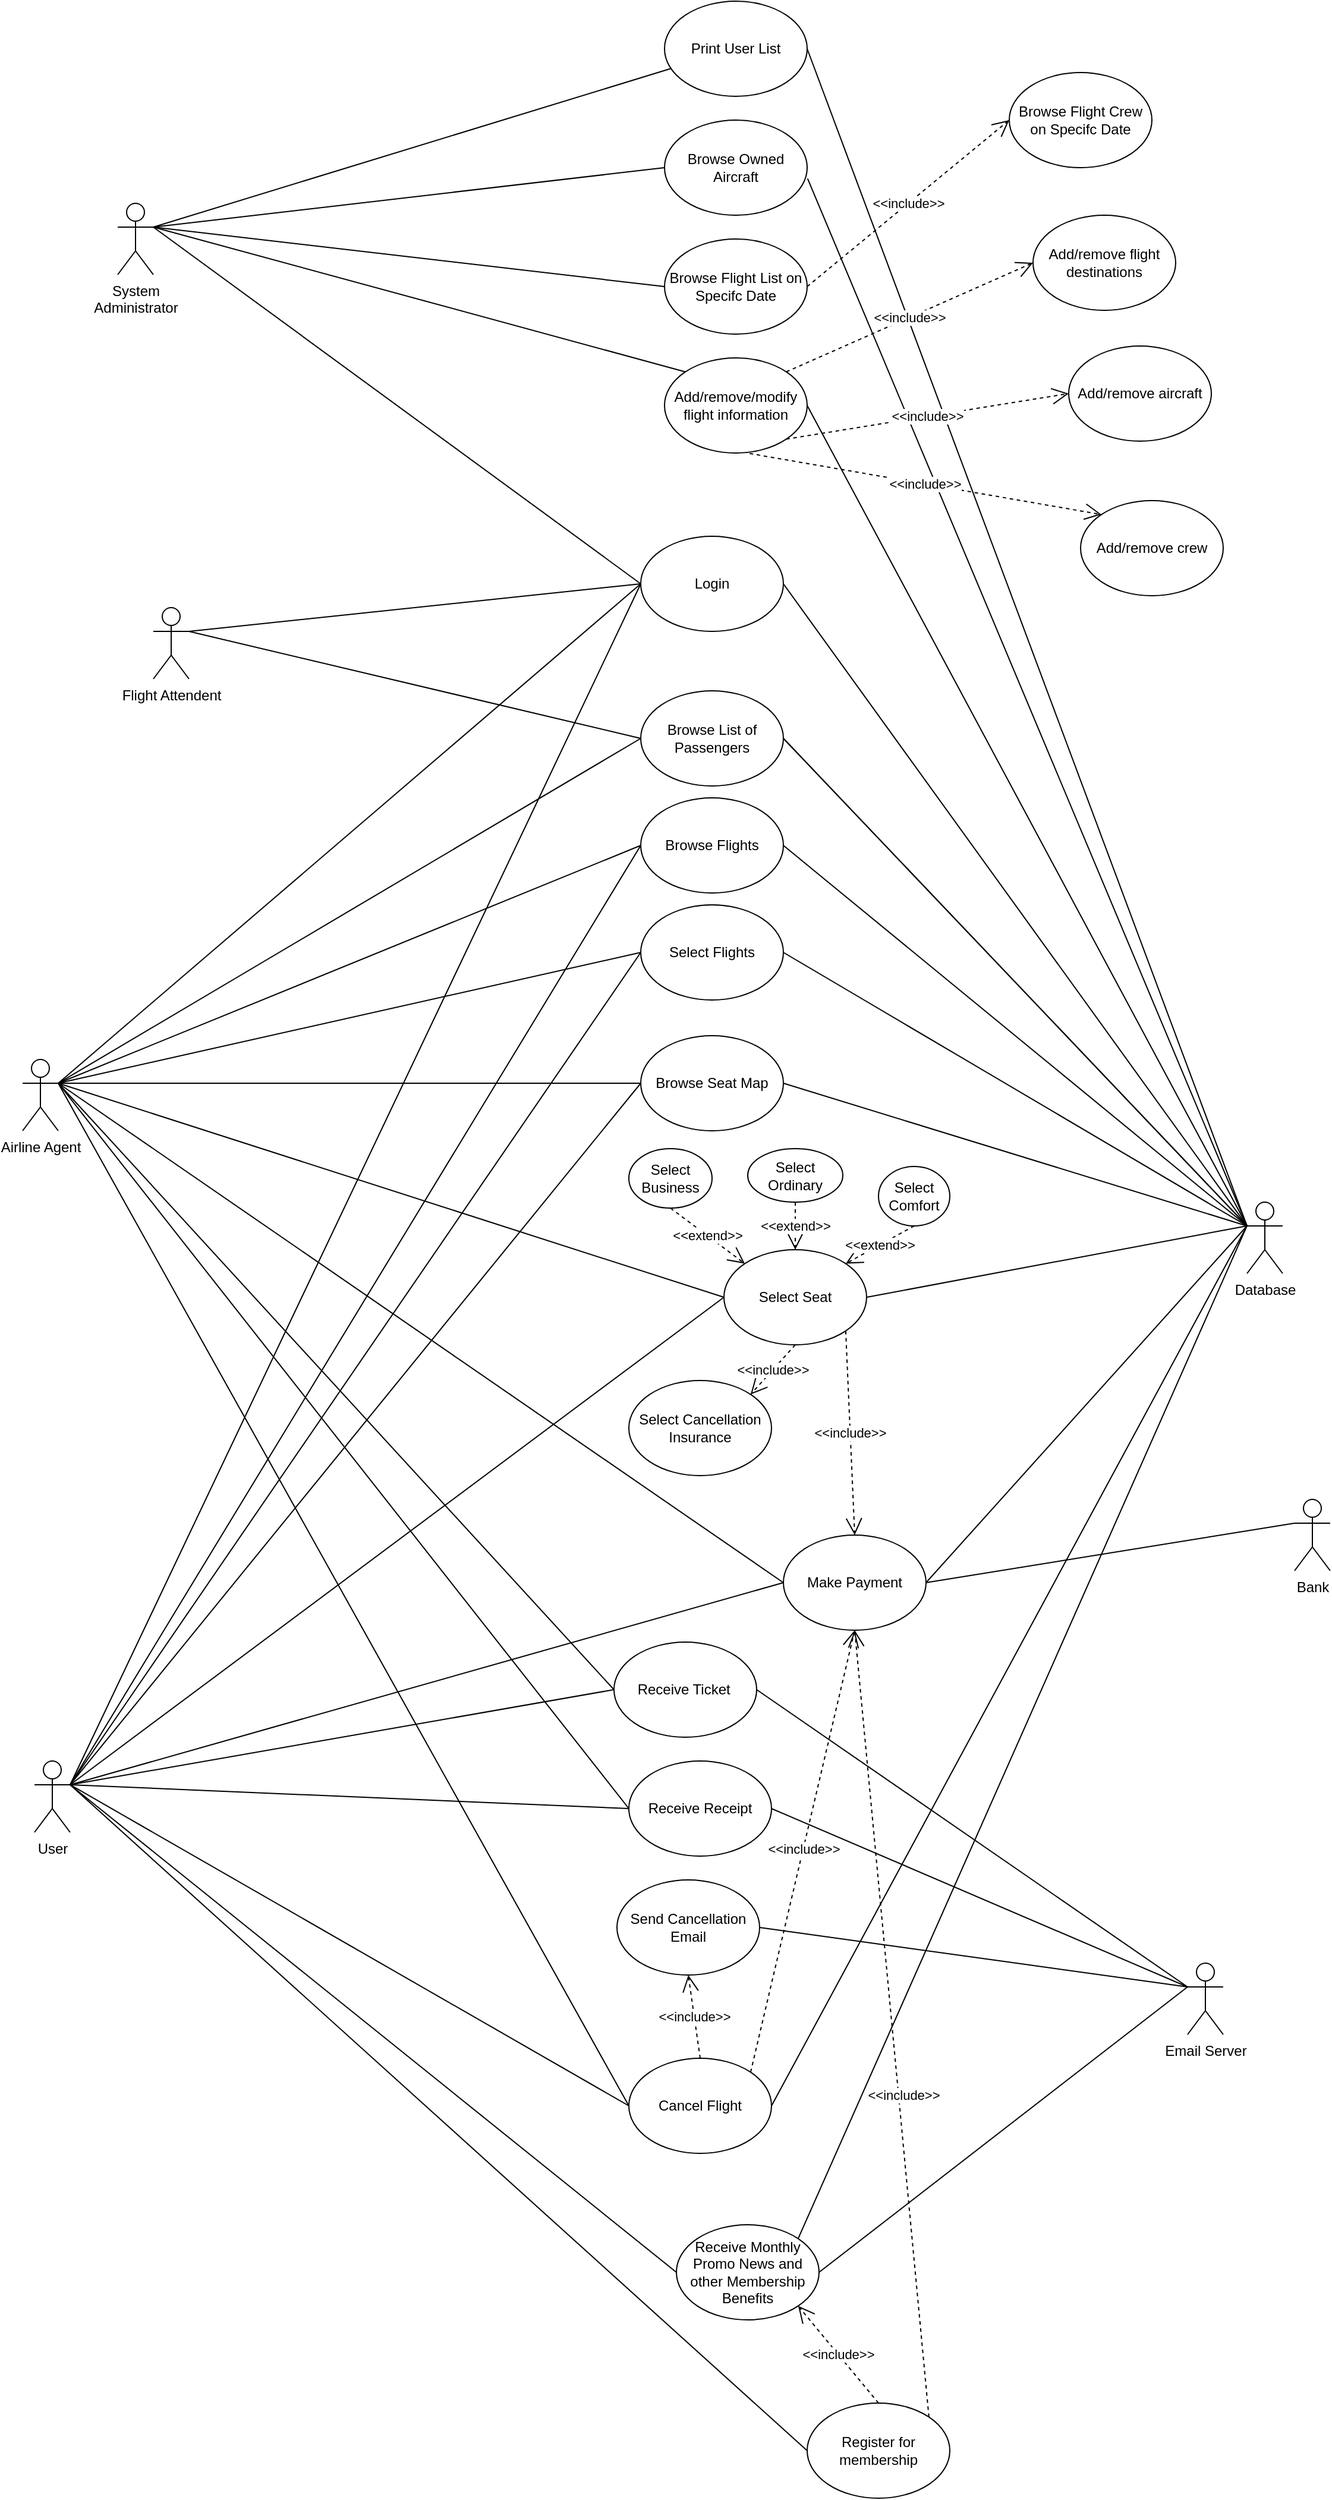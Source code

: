 <mxfile version="22.1.2" type="device">
  <diagram name="Page-1" id="qdFyxSqgyczc50ukwJnV">
    <mxGraphModel dx="4130" dy="4377" grid="1" gridSize="10" guides="1" tooltips="1" connect="1" arrows="1" fold="1" page="1" pageScale="1" pageWidth="850" pageHeight="1100" math="0" shadow="0">
      <root>
        <mxCell id="0" />
        <mxCell id="1" parent="0" />
        <mxCell id="Oktcj9MqUROiAOQRCkaV-20" style="edgeStyle=none;shape=connector;rounded=0;orthogonalLoop=1;jettySize=auto;html=1;exitX=1;exitY=0.333;exitDx=0;exitDy=0;exitPerimeter=0;entryX=0;entryY=0.5;entryDx=0;entryDy=0;labelBackgroundColor=default;strokeColor=default;align=center;verticalAlign=middle;fontFamily=Helvetica;fontSize=11;fontColor=default;endArrow=none;endFill=0;" parent="1" source="k9qatuvnpu8ZYcSoqn7l-3" target="k9qatuvnpu8ZYcSoqn7l-24" edge="1">
          <mxGeometry relative="1" as="geometry" />
        </mxCell>
        <mxCell id="Oktcj9MqUROiAOQRCkaV-23" style="edgeStyle=none;shape=connector;rounded=0;orthogonalLoop=1;jettySize=auto;html=1;exitX=1;exitY=0.333;exitDx=0;exitDy=0;exitPerimeter=0;entryX=0;entryY=0.5;entryDx=0;entryDy=0;labelBackgroundColor=default;strokeColor=default;align=center;verticalAlign=middle;fontFamily=Helvetica;fontSize=11;fontColor=default;endArrow=none;endFill=0;" parent="1" source="k9qatuvnpu8ZYcSoqn7l-3" target="k9qatuvnpu8ZYcSoqn7l-47" edge="1">
          <mxGeometry relative="1" as="geometry" />
        </mxCell>
        <mxCell id="k9qatuvnpu8ZYcSoqn7l-3" value="User" style="shape=umlActor;verticalLabelPosition=bottom;verticalAlign=top;html=1;outlineConnect=0;" parent="1" vertex="1">
          <mxGeometry x="-400" y="300" width="30" height="60" as="geometry" />
        </mxCell>
        <mxCell id="k9qatuvnpu8ZYcSoqn7l-5" value="Receive Monthly Promo News and other Membership Benefits" style="ellipse;whiteSpace=wrap;html=1;" parent="1" vertex="1">
          <mxGeometry x="140" y="690" width="120" height="80" as="geometry" />
        </mxCell>
        <mxCell id="k9qatuvnpu8ZYcSoqn7l-8" value="" style="endArrow=none;html=1;rounded=0;exitX=1;exitY=0.333;exitDx=0;exitDy=0;exitPerimeter=0;entryX=0;entryY=0.5;entryDx=0;entryDy=0;" parent="1" source="k9qatuvnpu8ZYcSoqn7l-3" target="k9qatuvnpu8ZYcSoqn7l-5" edge="1">
          <mxGeometry width="50" height="50" relative="1" as="geometry">
            <mxPoint x="290" y="620" as="sourcePoint" />
            <mxPoint x="340" y="570" as="targetPoint" />
          </mxGeometry>
        </mxCell>
        <mxCell id="k9qatuvnpu8ZYcSoqn7l-10" value="Database" style="shape=umlActor;verticalLabelPosition=bottom;verticalAlign=top;html=1;outlineConnect=0;" parent="1" vertex="1">
          <mxGeometry x="620" y="-170" width="30" height="60" as="geometry" />
        </mxCell>
        <mxCell id="k9qatuvnpu8ZYcSoqn7l-11" value="" style="endArrow=none;html=1;rounded=0;exitX=1;exitY=0;exitDx=0;exitDy=0;entryX=0;entryY=0.333;entryDx=0;entryDy=0;entryPerimeter=0;" parent="1" source="k9qatuvnpu8ZYcSoqn7l-5" target="k9qatuvnpu8ZYcSoqn7l-10" edge="1">
          <mxGeometry width="50" height="50" relative="1" as="geometry">
            <mxPoint x="290" y="620" as="sourcePoint" />
            <mxPoint x="340" y="570" as="targetPoint" />
          </mxGeometry>
        </mxCell>
        <mxCell id="k9qatuvnpu8ZYcSoqn7l-15" value="Login" style="ellipse;whiteSpace=wrap;html=1;" parent="1" vertex="1">
          <mxGeometry x="110" y="-730" width="120" height="80" as="geometry" />
        </mxCell>
        <mxCell id="k9qatuvnpu8ZYcSoqn7l-16" value="" style="endArrow=none;html=1;rounded=0;exitX=1;exitY=0.333;exitDx=0;exitDy=0;exitPerimeter=0;entryX=0;entryY=0.5;entryDx=0;entryDy=0;" parent="1" source="k9qatuvnpu8ZYcSoqn7l-3" target="k9qatuvnpu8ZYcSoqn7l-15" edge="1">
          <mxGeometry width="50" height="50" relative="1" as="geometry">
            <mxPoint x="290" y="620" as="sourcePoint" />
            <mxPoint x="340" y="570" as="targetPoint" />
          </mxGeometry>
        </mxCell>
        <mxCell id="k9qatuvnpu8ZYcSoqn7l-17" value="" style="endArrow=none;html=1;rounded=0;exitX=1;exitY=0.5;exitDx=0;exitDy=0;entryX=0;entryY=0.333;entryDx=0;entryDy=0;entryPerimeter=0;" parent="1" source="k9qatuvnpu8ZYcSoqn7l-15" target="k9qatuvnpu8ZYcSoqn7l-10" edge="1">
          <mxGeometry width="50" height="50" relative="1" as="geometry">
            <mxPoint x="290" y="620" as="sourcePoint" />
            <mxPoint x="340" y="570" as="targetPoint" />
          </mxGeometry>
        </mxCell>
        <mxCell id="k9qatuvnpu8ZYcSoqn7l-20" value="System&lt;br&gt;Administrator" style="shape=umlActor;verticalLabelPosition=bottom;verticalAlign=top;html=1;outlineConnect=0;" parent="1" vertex="1">
          <mxGeometry x="-330" y="-1010" width="30" height="60" as="geometry" />
        </mxCell>
        <mxCell id="k9qatuvnpu8ZYcSoqn7l-22" value="Select Flights" style="ellipse;whiteSpace=wrap;html=1;" parent="1" vertex="1">
          <mxGeometry x="110" y="-420" width="120" height="80" as="geometry" />
        </mxCell>
        <mxCell id="k9qatuvnpu8ZYcSoqn7l-24" value="Select Seat" style="ellipse;whiteSpace=wrap;html=1;" parent="1" vertex="1">
          <mxGeometry x="180" y="-130" width="120" height="80" as="geometry" />
        </mxCell>
        <mxCell id="k9qatuvnpu8ZYcSoqn7l-25" value="Make Payment" style="ellipse;whiteSpace=wrap;html=1;" parent="1" vertex="1">
          <mxGeometry x="230" y="110" width="120" height="80" as="geometry" />
        </mxCell>
        <mxCell id="k9qatuvnpu8ZYcSoqn7l-26" value="Cancel Flight" style="ellipse;whiteSpace=wrap;html=1;" parent="1" vertex="1">
          <mxGeometry x="100" y="550" width="120" height="80" as="geometry" />
        </mxCell>
        <mxCell id="k9qatuvnpu8ZYcSoqn7l-28" value="Send Cancellation Email" style="ellipse;whiteSpace=wrap;html=1;" parent="1" vertex="1">
          <mxGeometry x="90" y="400" width="120" height="80" as="geometry" />
        </mxCell>
        <mxCell id="k9qatuvnpu8ZYcSoqn7l-32" value="Browse Seat Map" style="ellipse;whiteSpace=wrap;html=1;" parent="1" vertex="1">
          <mxGeometry x="110" y="-310" width="120" height="80" as="geometry" />
        </mxCell>
        <mxCell id="k9qatuvnpu8ZYcSoqn7l-33" value="Browse Flights" style="ellipse;whiteSpace=wrap;html=1;" parent="1" vertex="1">
          <mxGeometry x="110" y="-510" width="120" height="80" as="geometry" />
        </mxCell>
        <mxCell id="k9qatuvnpu8ZYcSoqn7l-37" value="Add/remove crew" style="ellipse;whiteSpace=wrap;html=1;" parent="1" vertex="1">
          <mxGeometry x="480" y="-760" width="120" height="80" as="geometry" />
        </mxCell>
        <mxCell id="k9qatuvnpu8ZYcSoqn7l-38" value="Add/remove aircraft" style="ellipse;whiteSpace=wrap;html=1;" parent="1" vertex="1">
          <mxGeometry x="470" y="-890" width="120" height="80" as="geometry" />
        </mxCell>
        <mxCell id="k9qatuvnpu8ZYcSoqn7l-39" value="Add/remove flight destinations" style="ellipse;whiteSpace=wrap;html=1;" parent="1" vertex="1">
          <mxGeometry x="440" y="-1000" width="120" height="80" as="geometry" />
        </mxCell>
        <mxCell id="Oktcj9MqUROiAOQRCkaV-9" style="edgeStyle=none;shape=connector;rounded=0;orthogonalLoop=1;jettySize=auto;html=1;exitX=0;exitY=0;exitDx=0;exitDy=0;labelBackgroundColor=default;strokeColor=default;align=center;verticalAlign=middle;fontFamily=Helvetica;fontSize=11;fontColor=default;endArrow=none;endFill=0;entryX=1;entryY=0.333;entryDx=0;entryDy=0;entryPerimeter=0;" parent="1" source="k9qatuvnpu8ZYcSoqn7l-40" target="k9qatuvnpu8ZYcSoqn7l-20" edge="1">
          <mxGeometry relative="1" as="geometry">
            <mxPoint x="-90.0" y="-1030" as="targetPoint" />
          </mxGeometry>
        </mxCell>
        <mxCell id="k9qatuvnpu8ZYcSoqn7l-40" value="Add/remove/modify flight information" style="ellipse;whiteSpace=wrap;html=1;" parent="1" vertex="1">
          <mxGeometry x="130" y="-880" width="120" height="80" as="geometry" />
        </mxCell>
        <mxCell id="k9qatuvnpu8ZYcSoqn7l-41" value="Print User List" style="ellipse;whiteSpace=wrap;html=1;" parent="1" vertex="1">
          <mxGeometry x="130" y="-1180" width="120" height="80" as="geometry" />
        </mxCell>
        <mxCell id="k9qatuvnpu8ZYcSoqn7l-42" value="Browse List of Passengers" style="ellipse;whiteSpace=wrap;html=1;" parent="1" vertex="1">
          <mxGeometry x="110" y="-600" width="120" height="80" as="geometry" />
        </mxCell>
        <mxCell id="k9qatuvnpu8ZYcSoqn7l-43" value="" style="endArrow=none;html=1;rounded=0;entryX=1;entryY=0.333;entryDx=0;entryDy=0;entryPerimeter=0;exitX=0;exitY=0.5;exitDx=0;exitDy=0;" parent="1" source="k9qatuvnpu8ZYcSoqn7l-26" target="k9qatuvnpu8ZYcSoqn7l-3" edge="1">
          <mxGeometry width="50" height="50" relative="1" as="geometry">
            <mxPoint x="-50" y="400" as="sourcePoint" />
            <mxPoint x="-90" y="270" as="targetPoint" />
          </mxGeometry>
        </mxCell>
        <mxCell id="k9qatuvnpu8ZYcSoqn7l-44" value="" style="endArrow=none;html=1;rounded=0;exitX=1;exitY=0.5;exitDx=0;exitDy=0;entryX=0;entryY=0.333;entryDx=0;entryDy=0;entryPerimeter=0;" parent="1" source="k9qatuvnpu8ZYcSoqn7l-26" target="k9qatuvnpu8ZYcSoqn7l-10" edge="1">
          <mxGeometry width="50" height="50" relative="1" as="geometry">
            <mxPoint x="370" y="520" as="sourcePoint" />
            <mxPoint x="420" y="470" as="targetPoint" />
          </mxGeometry>
        </mxCell>
        <mxCell id="k9qatuvnpu8ZYcSoqn7l-45" value="Select Cancellation Insurance" style="ellipse;whiteSpace=wrap;html=1;" parent="1" vertex="1">
          <mxGeometry x="100" y="-20" width="120" height="80" as="geometry" />
        </mxCell>
        <mxCell id="k9qatuvnpu8ZYcSoqn7l-47" value="Receive Ticket&amp;nbsp;" style="ellipse;whiteSpace=wrap;html=1;" parent="1" vertex="1">
          <mxGeometry x="87.5" y="200" width="120" height="80" as="geometry" />
        </mxCell>
        <mxCell id="k9qatuvnpu8ZYcSoqn7l-48" value="Receive Receipt" style="ellipse;whiteSpace=wrap;html=1;" parent="1" vertex="1">
          <mxGeometry x="100" y="300" width="120" height="80" as="geometry" />
        </mxCell>
        <mxCell id="k9qatuvnpu8ZYcSoqn7l-49" value="" style="endArrow=none;html=1;rounded=0;exitX=1;exitY=0.333;exitDx=0;exitDy=0;exitPerimeter=0;entryX=0;entryY=0.5;entryDx=0;entryDy=0;" parent="1" source="k9qatuvnpu8ZYcSoqn7l-3" target="k9qatuvnpu8ZYcSoqn7l-33" edge="1">
          <mxGeometry width="50" height="50" relative="1" as="geometry">
            <mxPoint x="370" y="140" as="sourcePoint" />
            <mxPoint x="420" y="90" as="targetPoint" />
          </mxGeometry>
        </mxCell>
        <mxCell id="k9qatuvnpu8ZYcSoqn7l-50" value="" style="endArrow=none;html=1;rounded=0;exitX=1;exitY=0.333;exitDx=0;exitDy=0;exitPerimeter=0;entryX=0;entryY=0.5;entryDx=0;entryDy=0;" parent="1" source="k9qatuvnpu8ZYcSoqn7l-3" target="k9qatuvnpu8ZYcSoqn7l-22" edge="1">
          <mxGeometry width="50" height="50" relative="1" as="geometry">
            <mxPoint x="370" y="240" as="sourcePoint" />
            <mxPoint x="420" y="190" as="targetPoint" />
          </mxGeometry>
        </mxCell>
        <mxCell id="k9qatuvnpu8ZYcSoqn7l-57" value="" style="endArrow=none;html=1;rounded=0;exitX=1;exitY=0.333;exitDx=0;exitDy=0;exitPerimeter=0;entryX=0;entryY=0.5;entryDx=0;entryDy=0;" parent="1" source="k9qatuvnpu8ZYcSoqn7l-3" target="k9qatuvnpu8ZYcSoqn7l-25" edge="1">
          <mxGeometry width="50" height="50" relative="1" as="geometry">
            <mxPoint x="370" y="140" as="sourcePoint" />
            <mxPoint x="420" y="90" as="targetPoint" />
          </mxGeometry>
        </mxCell>
        <mxCell id="k9qatuvnpu8ZYcSoqn7l-58" value="&amp;lt;&amp;lt;include&amp;gt;&amp;gt;" style="endArrow=open;endSize=12;dashed=1;html=1;rounded=0;entryX=0.5;entryY=1;entryDx=0;entryDy=0;exitX=0.5;exitY=0;exitDx=0;exitDy=0;" parent="1" source="k9qatuvnpu8ZYcSoqn7l-26" target="k9qatuvnpu8ZYcSoqn7l-28" edge="1">
          <mxGeometry x="0.0" width="160" relative="1" as="geometry">
            <mxPoint x="170" y="360" as="sourcePoint" />
            <mxPoint x="180" y="140" as="targetPoint" />
            <mxPoint as="offset" />
          </mxGeometry>
        </mxCell>
        <mxCell id="k9qatuvnpu8ZYcSoqn7l-60" value="" style="endArrow=none;html=1;rounded=0;exitX=1;exitY=0.5;exitDx=0;exitDy=0;entryX=0;entryY=0.333;entryDx=0;entryDy=0;entryPerimeter=0;" parent="1" source="k9qatuvnpu8ZYcSoqn7l-25" target="k9qatuvnpu8ZYcSoqn7l-10" edge="1">
          <mxGeometry width="50" height="50" relative="1" as="geometry">
            <mxPoint x="370" y="240" as="sourcePoint" />
            <mxPoint x="520" y="400" as="targetPoint" />
          </mxGeometry>
        </mxCell>
        <mxCell id="k9qatuvnpu8ZYcSoqn7l-62" value="Bank" style="shape=umlActor;verticalLabelPosition=bottom;verticalAlign=top;html=1;outlineConnect=0;" parent="1" vertex="1">
          <mxGeometry x="660" y="80" width="30" height="60" as="geometry" />
        </mxCell>
        <mxCell id="k9qatuvnpu8ZYcSoqn7l-63" value="" style="endArrow=none;html=1;rounded=0;entryX=0;entryY=0.333;entryDx=0;entryDy=0;entryPerimeter=0;exitX=1;exitY=0.5;exitDx=0;exitDy=0;" parent="1" source="k9qatuvnpu8ZYcSoqn7l-25" target="k9qatuvnpu8ZYcSoqn7l-62" edge="1">
          <mxGeometry width="50" height="50" relative="1" as="geometry">
            <mxPoint x="520" y="320" as="sourcePoint" />
            <mxPoint x="520" y="160" as="targetPoint" />
          </mxGeometry>
        </mxCell>
        <mxCell id="k9qatuvnpu8ZYcSoqn7l-64" value="" style="endArrow=none;html=1;rounded=0;exitX=1;exitY=0.5;exitDx=0;exitDy=0;entryX=0;entryY=0.333;entryDx=0;entryDy=0;entryPerimeter=0;" parent="1" source="k9qatuvnpu8ZYcSoqn7l-22" target="k9qatuvnpu8ZYcSoqn7l-10" edge="1">
          <mxGeometry width="50" height="50" relative="1" as="geometry">
            <mxPoint x="370" y="-160" as="sourcePoint" />
            <mxPoint x="420" y="-210" as="targetPoint" />
          </mxGeometry>
        </mxCell>
        <mxCell id="k9qatuvnpu8ZYcSoqn7l-65" value="" style="endArrow=none;html=1;rounded=0;entryX=0;entryY=0.333;entryDx=0;entryDy=0;entryPerimeter=0;exitX=1;exitY=0.5;exitDx=0;exitDy=0;" parent="1" source="k9qatuvnpu8ZYcSoqn7l-33" target="k9qatuvnpu8ZYcSoqn7l-10" edge="1">
          <mxGeometry width="50" height="50" relative="1" as="geometry">
            <mxPoint x="370" y="240" as="sourcePoint" />
            <mxPoint x="420" y="190" as="targetPoint" />
          </mxGeometry>
        </mxCell>
        <mxCell id="Oktcj9MqUROiAOQRCkaV-16" style="edgeStyle=none;shape=connector;rounded=0;orthogonalLoop=1;jettySize=auto;html=1;exitX=1;exitY=0.333;exitDx=0;exitDy=0;exitPerimeter=0;entryX=0;entryY=0.5;entryDx=0;entryDy=0;labelBackgroundColor=default;strokeColor=default;align=center;verticalAlign=middle;fontFamily=Helvetica;fontSize=11;fontColor=default;endArrow=none;endFill=0;" parent="1" source="k9qatuvnpu8ZYcSoqn7l-66" target="k9qatuvnpu8ZYcSoqn7l-15" edge="1">
          <mxGeometry relative="1" as="geometry" />
        </mxCell>
        <mxCell id="k9qatuvnpu8ZYcSoqn7l-66" value="Airline Agent" style="shape=umlActor;verticalLabelPosition=bottom;verticalAlign=top;html=1;outlineConnect=0;" parent="1" vertex="1">
          <mxGeometry x="-410" y="-290" width="30" height="60" as="geometry" />
        </mxCell>
        <mxCell id="k9qatuvnpu8ZYcSoqn7l-67" value="" style="endArrow=none;html=1;rounded=0;exitX=1;exitY=0.333;exitDx=0;exitDy=0;exitPerimeter=0;entryX=0;entryY=0.5;entryDx=0;entryDy=0;" parent="1" source="k9qatuvnpu8ZYcSoqn7l-66" target="k9qatuvnpu8ZYcSoqn7l-42" edge="1">
          <mxGeometry width="50" height="50" relative="1" as="geometry">
            <mxPoint x="370" y="-160" as="sourcePoint" />
            <mxPoint x="420" y="-210" as="targetPoint" />
          </mxGeometry>
        </mxCell>
        <mxCell id="k9qatuvnpu8ZYcSoqn7l-68" value="" style="endArrow=none;html=1;rounded=0;exitX=1;exitY=0.5;exitDx=0;exitDy=0;entryX=0;entryY=0.333;entryDx=0;entryDy=0;entryPerimeter=0;" parent="1" source="k9qatuvnpu8ZYcSoqn7l-42" target="k9qatuvnpu8ZYcSoqn7l-10" edge="1">
          <mxGeometry width="50" height="50" relative="1" as="geometry">
            <mxPoint x="370" y="-260" as="sourcePoint" />
            <mxPoint x="420" y="-310" as="targetPoint" />
          </mxGeometry>
        </mxCell>
        <mxCell id="Oktcj9MqUROiAOQRCkaV-15" style="edgeStyle=none;shape=connector;rounded=0;orthogonalLoop=1;jettySize=auto;html=1;exitX=1;exitY=0.333;exitDx=0;exitDy=0;exitPerimeter=0;entryX=0;entryY=0.5;entryDx=0;entryDy=0;labelBackgroundColor=default;strokeColor=default;align=center;verticalAlign=middle;fontFamily=Helvetica;fontSize=11;fontColor=default;endArrow=none;endFill=0;" parent="1" source="k9qatuvnpu8ZYcSoqn7l-69" target="k9qatuvnpu8ZYcSoqn7l-15" edge="1">
          <mxGeometry relative="1" as="geometry" />
        </mxCell>
        <mxCell id="k9qatuvnpu8ZYcSoqn7l-69" value="Flight Attendent" style="shape=umlActor;verticalLabelPosition=bottom;verticalAlign=top;html=1;outlineConnect=0;" parent="1" vertex="1">
          <mxGeometry x="-300" y="-670" width="30" height="60" as="geometry" />
        </mxCell>
        <mxCell id="k9qatuvnpu8ZYcSoqn7l-70" value="" style="endArrow=none;html=1;rounded=0;exitX=1;exitY=0.333;exitDx=0;exitDy=0;exitPerimeter=0;entryX=0;entryY=0.5;entryDx=0;entryDy=0;" parent="1" source="k9qatuvnpu8ZYcSoqn7l-69" target="k9qatuvnpu8ZYcSoqn7l-42" edge="1">
          <mxGeometry width="50" height="50" relative="1" as="geometry">
            <mxPoint x="370" y="-160" as="sourcePoint" />
            <mxPoint x="420" y="-210" as="targetPoint" />
          </mxGeometry>
        </mxCell>
        <mxCell id="k9qatuvnpu8ZYcSoqn7l-71" value="" style="endArrow=none;html=1;rounded=0;exitX=1;exitY=0.5;exitDx=0;exitDy=0;entryX=0;entryY=0.333;entryDx=0;entryDy=0;entryPerimeter=0;" parent="1" source="k9qatuvnpu8ZYcSoqn7l-42" target="k9qatuvnpu8ZYcSoqn7l-10" edge="1">
          <mxGeometry width="50" height="50" relative="1" as="geometry">
            <mxPoint x="370" y="-360" as="sourcePoint" />
            <mxPoint x="520" y="400" as="targetPoint" />
          </mxGeometry>
        </mxCell>
        <mxCell id="k9qatuvnpu8ZYcSoqn7l-72" value="Browse Owned Aircraft" style="ellipse;whiteSpace=wrap;html=1;" parent="1" vertex="1">
          <mxGeometry x="130" y="-1080" width="120" height="80" as="geometry" />
        </mxCell>
        <mxCell id="k9qatuvnpu8ZYcSoqn7l-73" value="" style="endArrow=none;html=1;rounded=0;exitX=1.003;exitY=0.615;exitDx=0;exitDy=0;exitPerimeter=0;entryX=0;entryY=0.333;entryDx=0;entryDy=0;entryPerimeter=0;" parent="1" source="k9qatuvnpu8ZYcSoqn7l-72" target="k9qatuvnpu8ZYcSoqn7l-10" edge="1">
          <mxGeometry width="50" height="50" relative="1" as="geometry">
            <mxPoint x="370" y="-660" as="sourcePoint" />
            <mxPoint x="520" y="400" as="targetPoint" />
          </mxGeometry>
        </mxCell>
        <mxCell id="k9qatuvnpu8ZYcSoqn7l-74" value="Browse Flight List on Specifc Date" style="ellipse;whiteSpace=wrap;html=1;" parent="1" vertex="1">
          <mxGeometry x="130" y="-980" width="120" height="80" as="geometry" />
        </mxCell>
        <mxCell id="k9qatuvnpu8ZYcSoqn7l-75" value="Browse Flight Crew on Specifc Date" style="ellipse;whiteSpace=wrap;html=1;" parent="1" vertex="1">
          <mxGeometry x="420" y="-1120" width="120" height="80" as="geometry" />
        </mxCell>
        <mxCell id="k9qatuvnpu8ZYcSoqn7l-76" value="&amp;lt;&amp;lt;include&amp;gt;&amp;gt;" style="endArrow=open;endSize=12;dashed=1;html=1;rounded=0;exitX=1;exitY=0.5;exitDx=0;exitDy=0;entryX=0;entryY=0.5;entryDx=0;entryDy=0;" parent="1" source="k9qatuvnpu8ZYcSoqn7l-74" target="k9qatuvnpu8ZYcSoqn7l-75" edge="1">
          <mxGeometry width="160" relative="1" as="geometry">
            <mxPoint x="110" y="-840" as="sourcePoint" />
            <mxPoint x="110" y="-780" as="targetPoint" />
          </mxGeometry>
        </mxCell>
        <mxCell id="k9qatuvnpu8ZYcSoqn7l-77" value="" style="endArrow=none;html=1;rounded=0;exitX=1;exitY=0.5;exitDx=0;exitDy=0;entryX=0;entryY=0.333;entryDx=0;entryDy=0;entryPerimeter=0;" parent="1" source="k9qatuvnpu8ZYcSoqn7l-41" target="k9qatuvnpu8ZYcSoqn7l-10" edge="1">
          <mxGeometry width="50" height="50" relative="1" as="geometry">
            <mxPoint x="370" y="-860" as="sourcePoint" />
            <mxPoint x="520" y="400" as="targetPoint" />
          </mxGeometry>
        </mxCell>
        <mxCell id="k9qatuvnpu8ZYcSoqn7l-78" value="" style="endArrow=none;html=1;rounded=0;exitX=1;exitY=0.5;exitDx=0;exitDy=0;entryX=0;entryY=0.333;entryDx=0;entryDy=0;entryPerimeter=0;" parent="1" source="k9qatuvnpu8ZYcSoqn7l-40" target="k9qatuvnpu8ZYcSoqn7l-10" edge="1">
          <mxGeometry width="50" height="50" relative="1" as="geometry">
            <mxPoint x="370" y="-860" as="sourcePoint" />
            <mxPoint x="520" y="400" as="targetPoint" />
          </mxGeometry>
        </mxCell>
        <mxCell id="k9qatuvnpu8ZYcSoqn7l-79" value="&amp;lt;&amp;lt;include&amp;gt;&amp;gt;" style="endArrow=open;endSize=12;dashed=1;html=1;rounded=0;exitX=1;exitY=0;exitDx=0;exitDy=0;entryX=0;entryY=0.5;entryDx=0;entryDy=0;" parent="1" source="k9qatuvnpu8ZYcSoqn7l-40" target="k9qatuvnpu8ZYcSoqn7l-39" edge="1">
          <mxGeometry width="160" relative="1" as="geometry">
            <mxPoint x="148" y="-810" as="sourcePoint" />
            <mxPoint x="10" y="-738" as="targetPoint" />
          </mxGeometry>
        </mxCell>
        <mxCell id="k9qatuvnpu8ZYcSoqn7l-80" value="&amp;lt;&amp;lt;include&amp;gt;&amp;gt;" style="endArrow=open;endSize=12;dashed=1;html=1;rounded=0;exitX=1;exitY=1;exitDx=0;exitDy=0;entryX=0;entryY=0.5;entryDx=0;entryDy=0;" parent="1" source="k9qatuvnpu8ZYcSoqn7l-40" target="k9qatuvnpu8ZYcSoqn7l-38" edge="1">
          <mxGeometry width="160" relative="1" as="geometry">
            <mxPoint x="144" y="-816" as="sourcePoint" />
            <mxPoint x="12" y="-728" as="targetPoint" />
          </mxGeometry>
        </mxCell>
        <mxCell id="k9qatuvnpu8ZYcSoqn7l-81" value="&amp;lt;&amp;lt;include&amp;gt;&amp;gt;" style="endArrow=open;endSize=12;dashed=1;html=1;rounded=0;exitX=0.597;exitY=1.005;exitDx=0;exitDy=0;entryX=0;entryY=0;entryDx=0;entryDy=0;exitPerimeter=0;" parent="1" source="k9qatuvnpu8ZYcSoqn7l-40" target="k9qatuvnpu8ZYcSoqn7l-37" edge="1">
          <mxGeometry width="160" relative="1" as="geometry">
            <mxPoint x="172" y="-792" as="sourcePoint" />
            <mxPoint x="80" y="-670" as="targetPoint" />
          </mxGeometry>
        </mxCell>
        <mxCell id="k9qatuvnpu8ZYcSoqn7l-82" value="Select Ordinary" style="ellipse;whiteSpace=wrap;html=1;" parent="1" vertex="1">
          <mxGeometry x="200" y="-215" width="80" height="45" as="geometry" />
        </mxCell>
        <mxCell id="k9qatuvnpu8ZYcSoqn7l-83" value="&amp;lt;&amp;lt;extend&amp;gt;&amp;gt;" style="endArrow=open;endSize=12;dashed=1;html=1;rounded=0;exitX=0.5;exitY=1;exitDx=0;exitDy=0;entryX=0.5;entryY=0;entryDx=0;entryDy=0;" parent="1" source="k9qatuvnpu8ZYcSoqn7l-82" target="k9qatuvnpu8ZYcSoqn7l-24" edge="1">
          <mxGeometry width="160" relative="1" as="geometry">
            <mxPoint x="90" y="-64" as="sourcePoint" />
            <mxPoint x="130" y="-220" as="targetPoint" />
          </mxGeometry>
        </mxCell>
        <mxCell id="k9qatuvnpu8ZYcSoqn7l-84" value="Select Comfort" style="ellipse;whiteSpace=wrap;html=1;" parent="1" vertex="1">
          <mxGeometry x="310" y="-200" width="60" height="50" as="geometry" />
        </mxCell>
        <mxCell id="k9qatuvnpu8ZYcSoqn7l-85" value="&amp;lt;&amp;lt;extend&amp;gt;&amp;gt;" style="endArrow=open;endSize=12;dashed=1;html=1;rounded=0;exitX=0.5;exitY=1;exitDx=0;exitDy=0;entryX=1;entryY=0;entryDx=0;entryDy=0;" parent="1" source="k9qatuvnpu8ZYcSoqn7l-84" target="k9qatuvnpu8ZYcSoqn7l-24" edge="1">
          <mxGeometry width="160" relative="1" as="geometry">
            <mxPoint x="126" y="-67" as="sourcePoint" />
            <mxPoint x="530" y="-260" as="targetPoint" />
          </mxGeometry>
        </mxCell>
        <mxCell id="k9qatuvnpu8ZYcSoqn7l-86" value="Select Business" style="ellipse;whiteSpace=wrap;html=1;" parent="1" vertex="1">
          <mxGeometry x="100" y="-215" width="70" height="50" as="geometry" />
        </mxCell>
        <mxCell id="k9qatuvnpu8ZYcSoqn7l-87" value="&amp;lt;&amp;lt;extend&amp;gt;&amp;gt;" style="endArrow=open;endSize=12;dashed=1;html=1;rounded=0;entryX=0;entryY=0;entryDx=0;entryDy=0;exitX=0.5;exitY=1;exitDx=0;exitDy=0;" parent="1" source="k9qatuvnpu8ZYcSoqn7l-86" target="k9qatuvnpu8ZYcSoqn7l-24" edge="1">
          <mxGeometry x="-0.007" width="160" relative="1" as="geometry">
            <mxPoint x="90" y="-210" as="sourcePoint" />
            <mxPoint x="85" y="-190" as="targetPoint" />
            <mxPoint as="offset" />
          </mxGeometry>
        </mxCell>
        <mxCell id="Oktcj9MqUROiAOQRCkaV-1" value="Register for membership" style="ellipse;whiteSpace=wrap;html=1;" parent="1" vertex="1">
          <mxGeometry x="250" y="840" width="120" height="80" as="geometry" />
        </mxCell>
        <mxCell id="Oktcj9MqUROiAOQRCkaV-6" style="rounded=0;orthogonalLoop=1;jettySize=auto;html=1;entryX=1;entryY=0.333;entryDx=0;entryDy=0;entryPerimeter=0;endArrow=none;endFill=0;" parent="1" source="k9qatuvnpu8ZYcSoqn7l-41" target="k9qatuvnpu8ZYcSoqn7l-20" edge="1">
          <mxGeometry relative="1" as="geometry" />
        </mxCell>
        <mxCell id="Oktcj9MqUROiAOQRCkaV-7" style="edgeStyle=none;shape=connector;rounded=0;orthogonalLoop=1;jettySize=auto;html=1;exitX=0;exitY=0.5;exitDx=0;exitDy=0;entryX=1;entryY=0.333;entryDx=0;entryDy=0;entryPerimeter=0;labelBackgroundColor=default;strokeColor=default;align=center;verticalAlign=middle;fontFamily=Helvetica;fontSize=11;fontColor=default;endArrow=none;endFill=0;" parent="1" source="k9qatuvnpu8ZYcSoqn7l-72" target="k9qatuvnpu8ZYcSoqn7l-20" edge="1">
          <mxGeometry relative="1" as="geometry" />
        </mxCell>
        <mxCell id="Oktcj9MqUROiAOQRCkaV-8" style="edgeStyle=none;shape=connector;rounded=0;orthogonalLoop=1;jettySize=auto;html=1;exitX=0;exitY=0.5;exitDx=0;exitDy=0;entryX=1;entryY=0.333;entryDx=0;entryDy=0;entryPerimeter=0;labelBackgroundColor=default;strokeColor=default;align=center;verticalAlign=middle;fontFamily=Helvetica;fontSize=11;fontColor=default;endArrow=none;endFill=0;" parent="1" source="k9qatuvnpu8ZYcSoqn7l-74" target="k9qatuvnpu8ZYcSoqn7l-20" edge="1">
          <mxGeometry relative="1" as="geometry" />
        </mxCell>
        <mxCell id="Oktcj9MqUROiAOQRCkaV-14" style="edgeStyle=none;shape=connector;rounded=0;orthogonalLoop=1;jettySize=auto;html=1;exitX=0;exitY=0.5;exitDx=0;exitDy=0;entryX=1;entryY=0.333;entryDx=0;entryDy=0;entryPerimeter=0;labelBackgroundColor=default;strokeColor=default;align=center;verticalAlign=middle;fontFamily=Helvetica;fontSize=11;fontColor=default;endArrow=none;endFill=0;" parent="1" source="k9qatuvnpu8ZYcSoqn7l-15" target="k9qatuvnpu8ZYcSoqn7l-20" edge="1">
          <mxGeometry relative="1" as="geometry" />
        </mxCell>
        <mxCell id="Oktcj9MqUROiAOQRCkaV-18" style="edgeStyle=none;shape=connector;rounded=0;orthogonalLoop=1;jettySize=auto;html=1;exitX=0;exitY=0.5;exitDx=0;exitDy=0;entryX=1;entryY=0.333;entryDx=0;entryDy=0;entryPerimeter=0;labelBackgroundColor=default;strokeColor=default;align=center;verticalAlign=middle;fontFamily=Helvetica;fontSize=11;fontColor=default;endArrow=none;endFill=0;" parent="1" source="k9qatuvnpu8ZYcSoqn7l-32" target="k9qatuvnpu8ZYcSoqn7l-3" edge="1">
          <mxGeometry relative="1" as="geometry" />
        </mxCell>
        <mxCell id="Oktcj9MqUROiAOQRCkaV-19" style="edgeStyle=none;shape=connector;rounded=0;orthogonalLoop=1;jettySize=auto;html=1;exitX=1;exitY=0.5;exitDx=0;exitDy=0;entryX=0;entryY=0.333;entryDx=0;entryDy=0;entryPerimeter=0;labelBackgroundColor=default;strokeColor=default;align=center;verticalAlign=middle;fontFamily=Helvetica;fontSize=11;fontColor=default;endArrow=none;endFill=0;" parent="1" source="k9qatuvnpu8ZYcSoqn7l-32" target="k9qatuvnpu8ZYcSoqn7l-10" edge="1">
          <mxGeometry relative="1" as="geometry" />
        </mxCell>
        <mxCell id="Oktcj9MqUROiAOQRCkaV-21" style="edgeStyle=none;shape=connector;rounded=0;orthogonalLoop=1;jettySize=auto;html=1;exitX=1;exitY=0.5;exitDx=0;exitDy=0;entryX=0;entryY=0.333;entryDx=0;entryDy=0;entryPerimeter=0;labelBackgroundColor=default;strokeColor=default;align=center;verticalAlign=middle;fontFamily=Helvetica;fontSize=11;fontColor=default;endArrow=none;endFill=0;" parent="1" source="k9qatuvnpu8ZYcSoqn7l-24" target="k9qatuvnpu8ZYcSoqn7l-10" edge="1">
          <mxGeometry relative="1" as="geometry" />
        </mxCell>
        <mxCell id="kHkBaE3qFRDBK7_jSeHC-1" value="" style="endArrow=none;html=1;rounded=0;exitX=0;exitY=0.5;exitDx=0;exitDy=0;entryX=1;entryY=0.333;entryDx=0;entryDy=0;entryPerimeter=0;" parent="1" source="k9qatuvnpu8ZYcSoqn7l-48" target="k9qatuvnpu8ZYcSoqn7l-3" edge="1">
          <mxGeometry width="50" height="50" relative="1" as="geometry">
            <mxPoint x="170" y="350" as="sourcePoint" />
            <mxPoint x="-130" y="220" as="targetPoint" />
          </mxGeometry>
        </mxCell>
        <mxCell id="kHkBaE3qFRDBK7_jSeHC-4" value="&amp;lt;&amp;lt;include&amp;gt;&amp;gt;" style="endArrow=open;endSize=12;dashed=1;html=1;rounded=0;entryX=1;entryY=1;entryDx=0;entryDy=0;exitX=0.5;exitY=0;exitDx=0;exitDy=0;" parent="1" source="Oktcj9MqUROiAOQRCkaV-1" target="k9qatuvnpu8ZYcSoqn7l-5" edge="1">
          <mxGeometry x="0.009" width="160" relative="1" as="geometry">
            <mxPoint x="230" y="672" as="sourcePoint" />
            <mxPoint x="298" y="530" as="targetPoint" />
            <mxPoint as="offset" />
          </mxGeometry>
        </mxCell>
        <mxCell id="kHkBaE3qFRDBK7_jSeHC-8" value="" style="endArrow=none;html=1;rounded=0;exitX=0;exitY=0.5;exitDx=0;exitDy=0;entryX=1;entryY=0.333;entryDx=0;entryDy=0;entryPerimeter=0;" parent="1" source="Oktcj9MqUROiAOQRCkaV-1" target="k9qatuvnpu8ZYcSoqn7l-3" edge="1">
          <mxGeometry width="50" height="50" relative="1" as="geometry">
            <mxPoint x="120" y="480" as="sourcePoint" />
            <mxPoint x="-130" y="220" as="targetPoint" />
          </mxGeometry>
        </mxCell>
        <mxCell id="kHkBaE3qFRDBK7_jSeHC-10" value="" style="endArrow=none;html=1;rounded=0;entryX=1;entryY=0.333;entryDx=0;entryDy=0;entryPerimeter=0;exitX=0;exitY=0.5;exitDx=0;exitDy=0;" parent="1" source="k9qatuvnpu8ZYcSoqn7l-33" target="k9qatuvnpu8ZYcSoqn7l-66" edge="1">
          <mxGeometry width="50" height="50" relative="1" as="geometry">
            <mxPoint x="120" y="-280" as="sourcePoint" />
            <mxPoint x="170" y="-330" as="targetPoint" />
          </mxGeometry>
        </mxCell>
        <mxCell id="kHkBaE3qFRDBK7_jSeHC-11" value="" style="endArrow=none;html=1;rounded=0;exitX=0;exitY=0.5;exitDx=0;exitDy=0;entryX=1;entryY=0.333;entryDx=0;entryDy=0;entryPerimeter=0;" parent="1" source="k9qatuvnpu8ZYcSoqn7l-22" target="k9qatuvnpu8ZYcSoqn7l-66" edge="1">
          <mxGeometry width="50" height="50" relative="1" as="geometry">
            <mxPoint x="120" y="-460" as="sourcePoint" />
            <mxPoint x="-110" y="-450" as="targetPoint" />
          </mxGeometry>
        </mxCell>
        <mxCell id="kHkBaE3qFRDBK7_jSeHC-12" value="" style="endArrow=none;html=1;rounded=0;exitX=0;exitY=0.5;exitDx=0;exitDy=0;entryX=1;entryY=0.333;entryDx=0;entryDy=0;entryPerimeter=0;" parent="1" source="k9qatuvnpu8ZYcSoqn7l-32" target="k9qatuvnpu8ZYcSoqn7l-66" edge="1">
          <mxGeometry width="50" height="50" relative="1" as="geometry">
            <mxPoint x="130" y="-450" as="sourcePoint" />
            <mxPoint x="-120" y="-450" as="targetPoint" />
          </mxGeometry>
        </mxCell>
        <mxCell id="kHkBaE3qFRDBK7_jSeHC-13" value="" style="endArrow=none;html=1;rounded=0;entryX=1;entryY=0.333;entryDx=0;entryDy=0;entryPerimeter=0;exitX=0;exitY=0.5;exitDx=0;exitDy=0;" parent="1" source="k9qatuvnpu8ZYcSoqn7l-24" target="k9qatuvnpu8ZYcSoqn7l-66" edge="1">
          <mxGeometry width="50" height="50" relative="1" as="geometry">
            <mxPoint x="140" y="-440" as="sourcePoint" />
            <mxPoint x="-100" y="-440" as="targetPoint" />
          </mxGeometry>
        </mxCell>
        <mxCell id="kHkBaE3qFRDBK7_jSeHC-15" value="" style="endArrow=none;html=1;rounded=0;entryX=1;entryY=0.333;entryDx=0;entryDy=0;entryPerimeter=0;exitX=0;exitY=0.5;exitDx=0;exitDy=0;" parent="1" source="k9qatuvnpu8ZYcSoqn7l-25" target="k9qatuvnpu8ZYcSoqn7l-66" edge="1">
          <mxGeometry width="50" height="50" relative="1" as="geometry">
            <mxPoint x="80" y="30" as="sourcePoint" />
            <mxPoint x="130" y="-20" as="targetPoint" />
          </mxGeometry>
        </mxCell>
        <mxCell id="kHkBaE3qFRDBK7_jSeHC-17" value="" style="endArrow=none;html=1;rounded=0;entryX=1;entryY=0.333;entryDx=0;entryDy=0;entryPerimeter=0;exitX=0;exitY=0.5;exitDx=0;exitDy=0;" parent="1" source="k9qatuvnpu8ZYcSoqn7l-47" target="k9qatuvnpu8ZYcSoqn7l-66" edge="1">
          <mxGeometry width="50" height="50" relative="1" as="geometry">
            <mxPoint x="120" y="60" as="sourcePoint" />
            <mxPoint x="-360" y="-250" as="targetPoint" />
          </mxGeometry>
        </mxCell>
        <mxCell id="kHkBaE3qFRDBK7_jSeHC-18" value="" style="endArrow=none;html=1;rounded=0;entryX=1;entryY=0.333;entryDx=0;entryDy=0;entryPerimeter=0;exitX=0;exitY=0.5;exitDx=0;exitDy=0;" parent="1" source="k9qatuvnpu8ZYcSoqn7l-48" target="k9qatuvnpu8ZYcSoqn7l-66" edge="1">
          <mxGeometry width="50" height="50" relative="1" as="geometry">
            <mxPoint x="130" y="70" as="sourcePoint" />
            <mxPoint x="-350" y="-240" as="targetPoint" />
          </mxGeometry>
        </mxCell>
        <mxCell id="kHkBaE3qFRDBK7_jSeHC-19" value="" style="endArrow=none;html=1;rounded=0;entryX=1;entryY=0.333;entryDx=0;entryDy=0;entryPerimeter=0;exitX=0;exitY=0.5;exitDx=0;exitDy=0;" parent="1" source="k9qatuvnpu8ZYcSoqn7l-26" target="k9qatuvnpu8ZYcSoqn7l-66" edge="1">
          <mxGeometry width="50" height="50" relative="1" as="geometry">
            <mxPoint x="60" y="350" as="sourcePoint" />
            <mxPoint x="-340" y="-230" as="targetPoint" />
          </mxGeometry>
        </mxCell>
        <mxCell id="kHkBaE3qFRDBK7_jSeHC-24" value="Email Server" style="shape=umlActor;verticalLabelPosition=bottom;verticalAlign=top;html=1;outlineConnect=0;" parent="1" vertex="1">
          <mxGeometry x="570" y="470" width="30" height="60" as="geometry" />
        </mxCell>
        <mxCell id="kHkBaE3qFRDBK7_jSeHC-26" value="" style="endArrow=none;html=1;rounded=0;entryX=0;entryY=0.333;entryDx=0;entryDy=0;entryPerimeter=0;exitX=1;exitY=0.5;exitDx=0;exitDy=0;" parent="1" source="k9qatuvnpu8ZYcSoqn7l-47" target="kHkBaE3qFRDBK7_jSeHC-24" edge="1">
          <mxGeometry width="50" height="50" relative="1" as="geometry">
            <mxPoint x="220" y="350" as="sourcePoint" />
            <mxPoint x="270" y="300" as="targetPoint" />
          </mxGeometry>
        </mxCell>
        <mxCell id="kHkBaE3qFRDBK7_jSeHC-27" value="" style="endArrow=none;html=1;rounded=0;entryX=0;entryY=0.333;entryDx=0;entryDy=0;entryPerimeter=0;exitX=1;exitY=0.5;exitDx=0;exitDy=0;" parent="1" source="k9qatuvnpu8ZYcSoqn7l-48" target="kHkBaE3qFRDBK7_jSeHC-24" edge="1">
          <mxGeometry width="50" height="50" relative="1" as="geometry">
            <mxPoint x="218" y="250" as="sourcePoint" />
            <mxPoint x="540" y="240" as="targetPoint" />
          </mxGeometry>
        </mxCell>
        <mxCell id="kHkBaE3qFRDBK7_jSeHC-28" value="" style="endArrow=none;html=1;rounded=0;entryX=0;entryY=0.333;entryDx=0;entryDy=0;entryPerimeter=0;exitX=1;exitY=0.5;exitDx=0;exitDy=0;" parent="1" source="k9qatuvnpu8ZYcSoqn7l-28" target="kHkBaE3qFRDBK7_jSeHC-24" edge="1">
          <mxGeometry width="50" height="50" relative="1" as="geometry">
            <mxPoint x="228" y="260" as="sourcePoint" />
            <mxPoint x="550" y="250" as="targetPoint" />
          </mxGeometry>
        </mxCell>
        <mxCell id="kHkBaE3qFRDBK7_jSeHC-29" value="" style="endArrow=none;html=1;rounded=0;entryX=0;entryY=0.333;entryDx=0;entryDy=0;entryPerimeter=0;exitX=1;exitY=0.5;exitDx=0;exitDy=0;" parent="1" source="k9qatuvnpu8ZYcSoqn7l-5" target="kHkBaE3qFRDBK7_jSeHC-24" edge="1">
          <mxGeometry width="50" height="50" relative="1" as="geometry">
            <mxPoint x="270" y="690" as="sourcePoint" />
            <mxPoint x="560" y="260" as="targetPoint" />
          </mxGeometry>
        </mxCell>
        <mxCell id="ycGHXCZgxtWu9t3GuYdv-1" value="&amp;lt;&amp;lt;include&amp;gt;&amp;gt;" style="endArrow=open;endSize=12;dashed=1;html=1;rounded=0;entryX=0.5;entryY=1;entryDx=0;entryDy=0;exitX=1;exitY=0;exitDx=0;exitDy=0;" edge="1" parent="1" source="Oktcj9MqUROiAOQRCkaV-1" target="k9qatuvnpu8ZYcSoqn7l-25">
          <mxGeometry x="-0.18" y="-4" width="160" relative="1" as="geometry">
            <mxPoint x="380" y="830" as="sourcePoint" />
            <mxPoint x="272" y="769" as="targetPoint" />
            <mxPoint y="1" as="offset" />
          </mxGeometry>
        </mxCell>
        <mxCell id="ycGHXCZgxtWu9t3GuYdv-2" value="&amp;lt;&amp;lt;include&amp;gt;&amp;gt;" style="endArrow=open;endSize=12;dashed=1;html=1;rounded=0;exitX=1;exitY=0;exitDx=0;exitDy=0;entryX=0.5;entryY=1;entryDx=0;entryDy=0;" edge="1" parent="1" source="k9qatuvnpu8ZYcSoqn7l-26" target="k9qatuvnpu8ZYcSoqn7l-25">
          <mxGeometry x="0.009" width="160" relative="1" as="geometry">
            <mxPoint x="362" y="862" as="sourcePoint" />
            <mxPoint x="330" y="150" as="targetPoint" />
            <mxPoint as="offset" />
          </mxGeometry>
        </mxCell>
        <mxCell id="ycGHXCZgxtWu9t3GuYdv-3" value="&amp;lt;&amp;lt;include&amp;gt;&amp;gt;" style="endArrow=open;endSize=12;dashed=1;html=1;rounded=0;entryX=1;entryY=0;entryDx=0;entryDy=0;exitX=0.5;exitY=1;exitDx=0;exitDy=0;" edge="1" parent="1" source="k9qatuvnpu8ZYcSoqn7l-24" target="k9qatuvnpu8ZYcSoqn7l-45">
          <mxGeometry x="0.0" width="160" relative="1" as="geometry">
            <mxPoint x="310" y="100" as="sourcePoint" />
            <mxPoint x="300" y="30" as="targetPoint" />
            <mxPoint as="offset" />
          </mxGeometry>
        </mxCell>
        <mxCell id="ycGHXCZgxtWu9t3GuYdv-4" value="&amp;lt;&amp;lt;include&amp;gt;&amp;gt;" style="endArrow=open;endSize=12;dashed=1;html=1;rounded=0;entryX=0.5;entryY=0;entryDx=0;entryDy=0;exitX=1;exitY=1;exitDx=0;exitDy=0;" edge="1" parent="1" source="k9qatuvnpu8ZYcSoqn7l-24" target="k9qatuvnpu8ZYcSoqn7l-25">
          <mxGeometry x="0.0" width="160" relative="1" as="geometry">
            <mxPoint x="190" y="-40" as="sourcePoint" />
            <mxPoint x="180" y="10" as="targetPoint" />
            <mxPoint as="offset" />
          </mxGeometry>
        </mxCell>
      </root>
    </mxGraphModel>
  </diagram>
</mxfile>
